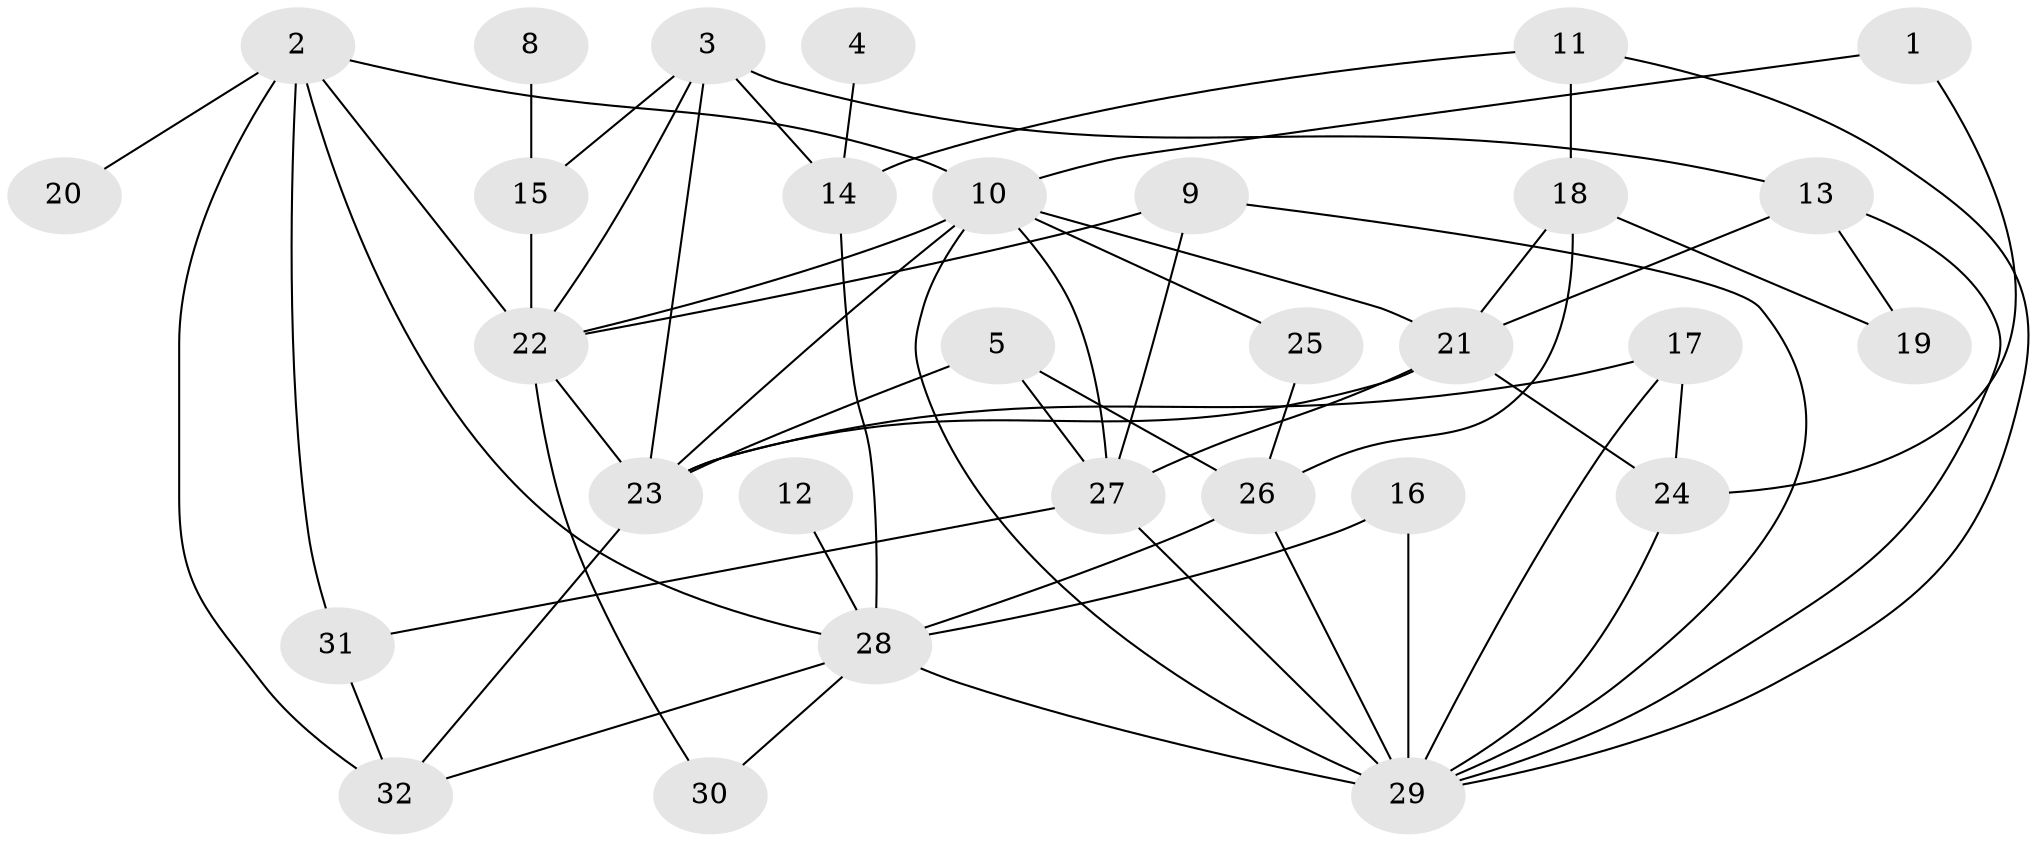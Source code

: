 // original degree distribution, {1: 0.15625, 6: 0.09375, 5: 0.109375, 2: 0.15625, 4: 0.21875, 3: 0.234375, 0: 0.03125}
// Generated by graph-tools (version 1.1) at 2025/49/03/09/25 03:49:08]
// undirected, 30 vertices, 60 edges
graph export_dot {
graph [start="1"]
  node [color=gray90,style=filled];
  1;
  2;
  3;
  4;
  5;
  8;
  9;
  10;
  11;
  12;
  13;
  14;
  15;
  16;
  17;
  18;
  19;
  20;
  21;
  22;
  23;
  24;
  25;
  26;
  27;
  28;
  29;
  30;
  31;
  32;
  1 -- 10 [weight=1.0];
  1 -- 24 [weight=1.0];
  2 -- 10 [weight=1.0];
  2 -- 20 [weight=1.0];
  2 -- 22 [weight=1.0];
  2 -- 28 [weight=1.0];
  2 -- 31 [weight=1.0];
  2 -- 32 [weight=1.0];
  3 -- 13 [weight=1.0];
  3 -- 14 [weight=1.0];
  3 -- 15 [weight=1.0];
  3 -- 22 [weight=1.0];
  3 -- 23 [weight=1.0];
  4 -- 14 [weight=1.0];
  5 -- 23 [weight=2.0];
  5 -- 26 [weight=1.0];
  5 -- 27 [weight=2.0];
  8 -- 15 [weight=1.0];
  9 -- 22 [weight=1.0];
  9 -- 27 [weight=1.0];
  9 -- 29 [weight=1.0];
  10 -- 21 [weight=1.0];
  10 -- 22 [weight=2.0];
  10 -- 23 [weight=1.0];
  10 -- 25 [weight=1.0];
  10 -- 27 [weight=1.0];
  10 -- 29 [weight=1.0];
  11 -- 14 [weight=1.0];
  11 -- 18 [weight=1.0];
  11 -- 29 [weight=1.0];
  12 -- 28 [weight=1.0];
  13 -- 19 [weight=1.0];
  13 -- 21 [weight=1.0];
  13 -- 29 [weight=1.0];
  14 -- 28 [weight=1.0];
  15 -- 22 [weight=1.0];
  16 -- 28 [weight=2.0];
  16 -- 29 [weight=1.0];
  17 -- 23 [weight=1.0];
  17 -- 24 [weight=1.0];
  17 -- 29 [weight=1.0];
  18 -- 19 [weight=1.0];
  18 -- 21 [weight=1.0];
  18 -- 26 [weight=1.0];
  21 -- 23 [weight=1.0];
  21 -- 24 [weight=1.0];
  21 -- 27 [weight=1.0];
  22 -- 23 [weight=1.0];
  22 -- 30 [weight=1.0];
  23 -- 32 [weight=1.0];
  24 -- 29 [weight=1.0];
  25 -- 26 [weight=1.0];
  26 -- 28 [weight=1.0];
  26 -- 29 [weight=1.0];
  27 -- 29 [weight=1.0];
  27 -- 31 [weight=1.0];
  28 -- 29 [weight=2.0];
  28 -- 30 [weight=1.0];
  28 -- 32 [weight=1.0];
  31 -- 32 [weight=1.0];
}
